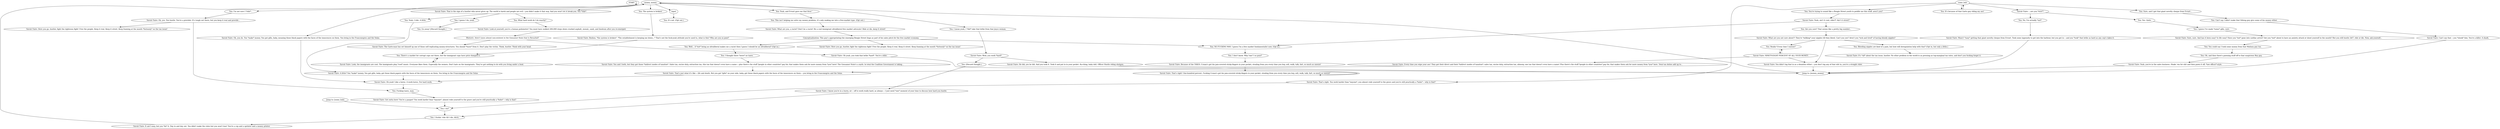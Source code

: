 # THOUGHT / GOSSAMER STATE
# Savoir Faire convinces you on the merits of being an Ultraliberal -- Gossamer State.
# ==================================================
digraph G {
	  0 [label="START"];
	  1 [label="input"];
	  2 [label="You: Can't say I didn't make that Siileng guy give some of his money either."];
	  3 [label="Savoir Faire: Wasn't *easy* getting that giant novelty cheque from Evrart. Took some ingenuity to get into the harbour, but you got in -- and you *took* that bribe as hard as any cop's taken it."];
	  4 [label="Savoir Faire: That's right. You work harder than *anyone*, you almost rode yourself to the grave and you're still practically a *hobo* -- why is that?"];
	  5 [label="You: Fucking taxes, man."];
	  6 [label="You: What hard work do I do exactly?"];
	  7 [label="You: I'm not sure I *ride*..."];
	  8 [label="You: Sure, and I got that giant novelty cheque from Evrart..."];
	  9 [label="You: The system is broken!"];
	  10 [label="You: Yeah, and Evrart gave me that fiver.\""];
	  11 [label="You: Oh, and then there's pawning stuff off to that suspicious Roy guy."];
	  12 [label="Savoir Faire: You didn't log that in as a donation either -- you don't log any of that shit in, you're a straight rider."];
	  13 [label="You: NO FUCKING WAY. I guess I'm a free market fundamentalist now. (Opt in.)"];
	  14 [label="You: Well... if *not* being an ultraliberal makes me a racist then I guess I should be an ultraliberal? (Opt in.)"];
	  15 [label="You: Go away! [Discard thought.]"];
	  16 [label="Savoir Faire: Oh yeah! Like a horse. A work horse. For hard work."];
	  17 [label="Savoir Faire: It ain't easy, but you *do* it. Day in and day out. You didn't make the rules but you won't lose! You're a cop and a sprinter and a money printer."];
	  18 [label="Savoir Faire: That's just what it's like -- life and death. But you got *gills* on your side, baby, got those black papers with the faces of the innocences on them -- you bring in the Franconegros and the Solas."];
	  19 [label="Savoir Faire: NINETY-EIGHT PERCENT OF ALL YOUR MONEY."];
	  20 [label="Savoir Faire: Every time you wipe your ass! They got their direct and their *indirect modes of taxation*: sales tax, excise duty, extraction tax, alimony, one tax that doesn't even have a name! Plus there's the stuff *people in other countries* pay for, that makes them ask for more money from *you* here. Total tax duties add up to..."];
	  21 [label="You: Are you sure? That seems like a pretty big number..."];
	  22 [label="You: It's not. (Opt out.)"];
	  23 [label="Savoir Faire: Wow, you work *hard*."];
	  24 [label="Savoir Faire: Oh yeah, you took that bribe *hard*. You're a killa'."];
	  25 [label="You: Really? Every time I sneeze?"];
	  26 [label="You: This isn't helping me solve my money problem, it's only making me into a free-market type. (Opt out.)"];
	  27 [label="Savoir Faire: He did, yes he did. And you took it. Took it and put in in your pocket. Ka-ching, baby doll. Officer Hustle riding shotgun."];
	  28 [label="You: I do?"];
	  29 [label="some_hub"];
	  30 [label="Savoir Faire: The Garte-man has set himself up one of those self replicating money-structures. You should *learn* from it. Don't play the victim. Think, hustler. Think with your head."];
	  31 [label="You: I thought there *were* no taxes."];
	  32 [label="Savoir Faire: Here you go, hustler, fight the righteous fight! Free the people. Keep it real. Keep it street. Keep foaming at the mouth *furiously* on the tax issue!"];
	  33 [label="You: I guess I do, yeah."];
	  34 [label="You: I fuckin' ride till I die, bitch."];
	  35 [label="Savoir Faire: Oh, yes. You hustle. You're a provider. It's tough out there, but you keep it real and provide..."];
	  36 [label="Savoir Faire: Oh, you do. You *make* money. You got gills, baby, meaning those black papers with the faces of the innocences on them. You bring in the Franconegros and the Solas."];
	  37 [label="You: I guess I've made *some* gills, sure."];
	  38 [label="Savoir Faire: Get outta here! You're a pauper! You work harder than *anyone*, almost rode yourself to the grave and you're still practically a *hobo* -- why is that?"];
	  39 [label="Savoir Faire: That's right! One-hundred percent. Fucking G-man's got his jam-covered sticky-fingers in your pocket, stealing from you every time you buy, sell, walk, talk, fart, so much as sneeze!"];
	  40 [label="Rhetoric: Aren't taxes almost non-existent in the Gossamer State that is Revachol?"];
	  41 [label="Savoir Faire: That is the sign of a hustler who never gives up. The world is harsh and people are evil -- you didn't make it that way. And you won't let it break you. You *ride*."];
	  42 [label="You: You could say I took some money from that Mañana guy too."];
	  43 [label="Savoir Faire: ...are you *rich*?"];
	  44 [label="You: I don't know. Why *am* I so poor?"];
	  45 [label="Savoir Faire: Here you go, hustler, fight the righteous fight! Free the people. Keep it real. Keep it street. Keep foaming at the mouth *furiously* on the tax issue!"];
	  46 [label="You: You're trying to sound like a Boogie Street youth to peddle me this stuff, aren't you?"];
	  47 [label="You: It's because of that Garte guy riding my ass!"];
	  48 [label="You: There's a market for corrupt cops out there, but the immigrant cops have price dumped it."];
	  49 [label="Jump to: [some_hub]"];
	  50 [label="Savoir Faire: Because of the TAXES. G-man's got his jam-covered sticky-fingers in your pocket, stealing from you every time you buy, sell, walk, talk, fart, so much as sneeze!"];
	  51 [label="You: Bleeding nipples are kind of a pain, but how will deregulation help with that? (Opt in, but only a little.)"];
	  52 [label="Savoir Faire: It's *all* about the tax issue, hustler. No other problem in the world is as pressing as top-marginal tax rates, and don't you fucking forget it."];
	  53 [label="Savoir Faire: Yeah, ain't it cool, rider?! Ain't it street?"];
	  54 [label="Savoir Faire: I know you're in a hurry, sir -- off to work really hard, as always -- I just need *one* moment of your time to discuss how hard you hustle."];
	  55 [label="Savoir Faire: Look at yourself, you're a human pedometer! You must have walked 200,000 steps down cracked asphalt, mosaic, sand, and linoleum after you re-emerged."];
	  56 [label="Savoir Faire: A little? You *make* money. You got gills, baby, got those black papers with the faces of the innocences on them. You bring in the Franconegros and the Solas."];
	  57 [label="Savoir Faire: What are you, a racist? Don't be a racist! Be a cool immigrant ultraliberal free market advocate! Ride or die, keep it street!"];
	  58 [label="money_money"];
	  59 [label="You: No, I'm actually *not*."];
	  60 [label="You: (Discard thought.)"];
	  61 [label="Savoir Faire: What are you not sure about?! They're *milking* your nipples till they bleed. Can't you see? Aren't you *sick and tired* of having bloody nipples?"];
	  62 [label="Savoir Faire: Look, the immigrants are cool. The immigrants play *cool* music. Everyone likes them. Especially the women. Don't hate on the immigrants. They've got nothing to do with you living under a boat."];
	  63 [label="Conceptualization: This guy's appropriating the emerging Boogie Street lingo as part of his sales pitch for the free market economy."];
	  64 [label="Jump to: [money_money]"];
	  65 [label="Savoir Faire: Yeah, you're in the sales business. Shake 'em for shit and then pawn it off, *law officer*-style."];
	  66 [label="Savoir Faire: Boohoo, *the system is broken*. *The establishment is keeping me down...* That's not the fuck-yeah attitude you're used to, what is this? Why are you so poor?"];
	  67 [label="You: Yeah, I ride. A little."];
	  68 [label="You: I mean yeah, I *did* take that bribe from that Joyce woman."];
	  69 [label="Savoir Faire: Can't say that -- you *shook* him. You're a killer. A shark."];
	  70 [label="Savoir Faire: Sure, sure. And has it been easy? Is life easy? Have you *not* gone into cardiac arrest? Are you *not* about to have an anxiety attack or shoot yourself in the mouth? But you still hustle 24/7, ride or die. Now, ask yourself..."];
	  71 [label="You: Yes. Quite."];
	  72 [label="Savoir Faire: You and I both, but they got those *indirect modes of taxation*. Sales tax, excise duty, extraction tax, this tax that doesn't even have a name -- plus there's the stuff *people in other countries* pay for, that makes them ask for more money from *you* here! The Gossamer State's a myth. In total the Coalition Government is taking..."];
	  0 -> 0
	  1 -> 22
	  2 -> 69
	  3 -> 64
	  4 -> 28
	  5 -> 38
	  6 -> 55
	  7 -> 35
	  8 -> 2
	  9 -> 66
	  10 -> 26
	  11 -> 65
	  12 -> 64
	  13 -> 44
	  14 -> 31
	  16 -> 5
	  17 -> 58
	  18 -> 16
	  19 -> 25
	  19 -> 12
	  19 -> 20
	  20 -> 18
	  21 -> 61
	  23 -> 27
	  23 -> 60
	  24 -> 64
	  25 -> 19
	  26 -> 57
	  27 -> 64
	  28 -> 34
	  29 -> 4
	  29 -> 8
	  29 -> 43
	  29 -> 46
	  29 -> 47
	  30 -> 48
	  31 -> 72
	  33 -> 15
	  34 -> 17
	  35 -> 32
	  35 -> 5
	  36 -> 16
	  37 -> 70
	  38 -> 28
	  39 -> 39
	  40 -> 24
	  40 -> 30
	  41 -> 33
	  41 -> 67
	  41 -> 6
	  42 -> 11
	  43 -> 59
	  43 -> 71
	  44 -> 50
	  46 -> 53
	  47 -> 29
	  48 -> 62
	  49 -> 28
	  50 -> 39
	  51 -> 52
	  53 -> 21
	  53 -> 13
	  54 -> 34
	  55 -> 40
	  56 -> 16
	  57 -> 63
	  58 -> 1
	  58 -> 68
	  58 -> 36
	  58 -> 7
	  58 -> 41
	  58 -> 9
	  58 -> 10
	  59 -> 3
	  60 -> 54
	  61 -> 25
	  61 -> 51
	  61 -> 12
	  62 -> 48
	  63 -> 45
	  63 -> 13
	  63 -> 14
	  64 -> 58
	  65 -> 64
	  66 -> 48
	  67 -> 56
	  68 -> 23
	  69 -> 64
	  70 -> 42
	  71 -> 37
	  72 -> 18
}

